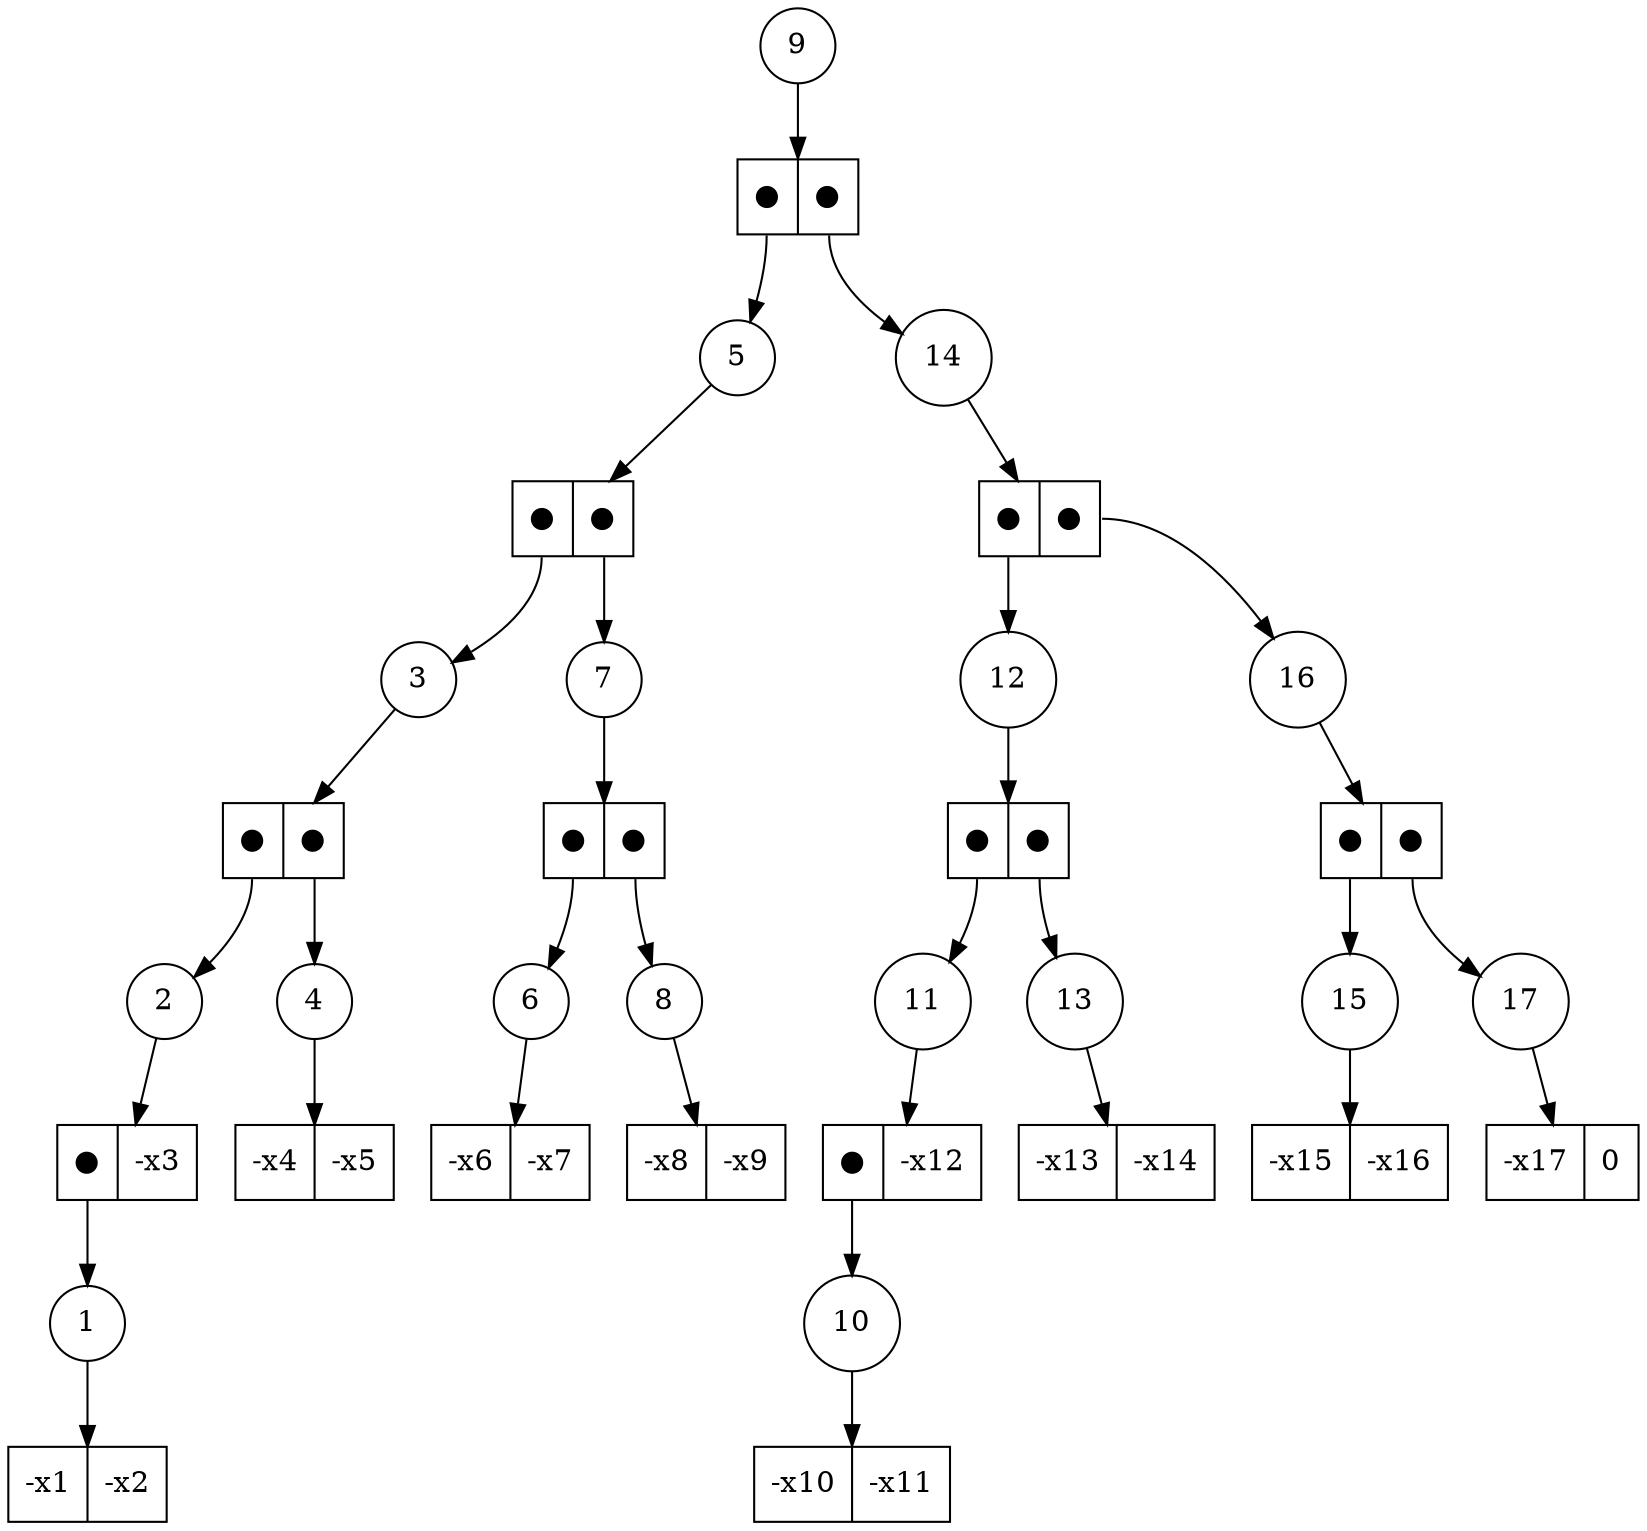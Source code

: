 digraph G {
	Dec_0_1 [shape=circle, label="9"]
	Dec_0_1 -> Ele_1_1
	Ele_1_1 [shape=record,label="<f0> ●|<f1> ●"]
	Ele_1_1:f0 -> Dec_2_1
	Dec_2_1 [shape=circle, label="5"]
	Dec_2_1 -> Ele_3_1
	Ele_3_1 [shape=record,label="<f0> ●|<f1> ●"]
	Ele_3_1:f0 -> Dec_4_1
	Dec_4_1 [shape=circle, label="3"]
	Dec_4_1 -> Ele_5_1
	Ele_5_1 [shape=record,label="<f0> ●|<f1> ●"]
	Ele_5_1:f0 -> Dec_6_1
	Dec_6_1 [shape=circle, label="2"]
	Dec_6_1 -> Ele_7_1
	Ele_7_1 [shape=record,label="<f0> ●|<f1> -x3"]
	Ele_7_1:f0 -> Dec_8_1
	Dec_8_1 [shape=circle, label="1"]
	Dec_8_1 -> Ele_9_1
	Ele_9_1 [shape=record,label="<f0> -x1|<f1> -x2"]
	Ele_5_1:f1 -> Dec_6_2
	Dec_6_2 [shape=circle, label="4"]
	Dec_6_2 -> Ele_7_2
	Ele_7_2 [shape=record,label="<f0> -x4|<f1> -x5"]
	Ele_3_1:f1 -> Dec_4_2
	Dec_4_2 [shape=circle, label="7"]
	Dec_4_2 -> Ele_5_2
	Ele_5_2 [shape=record,label="<f0> ●|<f1> ●"]
	Ele_5_2:f0 -> Dec_6_3
	Dec_6_3 [shape=circle, label="6"]
	Dec_6_3 -> Ele_7_3
	Ele_7_3 [shape=record,label="<f0> -x6|<f1> -x7"]
	Ele_5_2:f1 -> Dec_6_4
	Dec_6_4 [shape=circle, label="8"]
	Dec_6_4 -> Ele_7_4
	Ele_7_4 [shape=record,label="<f0> -x8|<f1> -x9"]
	Ele_1_1:f1 -> Dec_2_2
	Dec_2_2 [shape=circle, label="14"]
	Dec_2_2 -> Ele_3_2
	Ele_3_2 [shape=record,label="<f0> ●|<f1> ●"]
	Ele_3_2:f0 -> Dec_4_3
	Dec_4_3 [shape=circle, label="12"]
	Dec_4_3 -> Ele_5_3
	Ele_5_3 [shape=record,label="<f0> ●|<f1> ●"]
	Ele_5_3:f0 -> Dec_6_5
	Dec_6_5 [shape=circle, label="11"]
	Dec_6_5 -> Ele_7_5
	Ele_7_5 [shape=record,label="<f0> ●|<f1> -x12"]
	Ele_7_5:f0 -> Dec_8_2
	Dec_8_2 [shape=circle, label="10"]
	Dec_8_2 -> Ele_9_2
	Ele_9_2 [shape=record,label="<f0> -x10|<f1> -x11"]
	Ele_5_3:f1 -> Dec_6_6
	Dec_6_6 [shape=circle, label="13"]
	Dec_6_6 -> Ele_7_6
	Ele_7_6 [shape=record,label="<f0> -x13|<f1> -x14"]
	Ele_3_2:f1 -> Dec_4_4
	Dec_4_4 [shape=circle, label="16"]
	Dec_4_4 -> Ele_5_4
	Ele_5_4 [shape=record,label="<f0> ●|<f1> ●"]
	Ele_5_4:f0 -> Dec_6_7
	Dec_6_7 [shape=circle, label="15"]
	Dec_6_7 -> Ele_7_7
	Ele_7_7 [shape=record,label="<f0> -x15|<f1> -x16"]
	Ele_5_4:f1 -> Dec_6_8
	Dec_6_8 [shape=circle, label="17"]
	Dec_6_8 -> Ele_7_8
	Ele_7_8 [shape=record,label="<f0> -x17|<f1> 0"]
}
